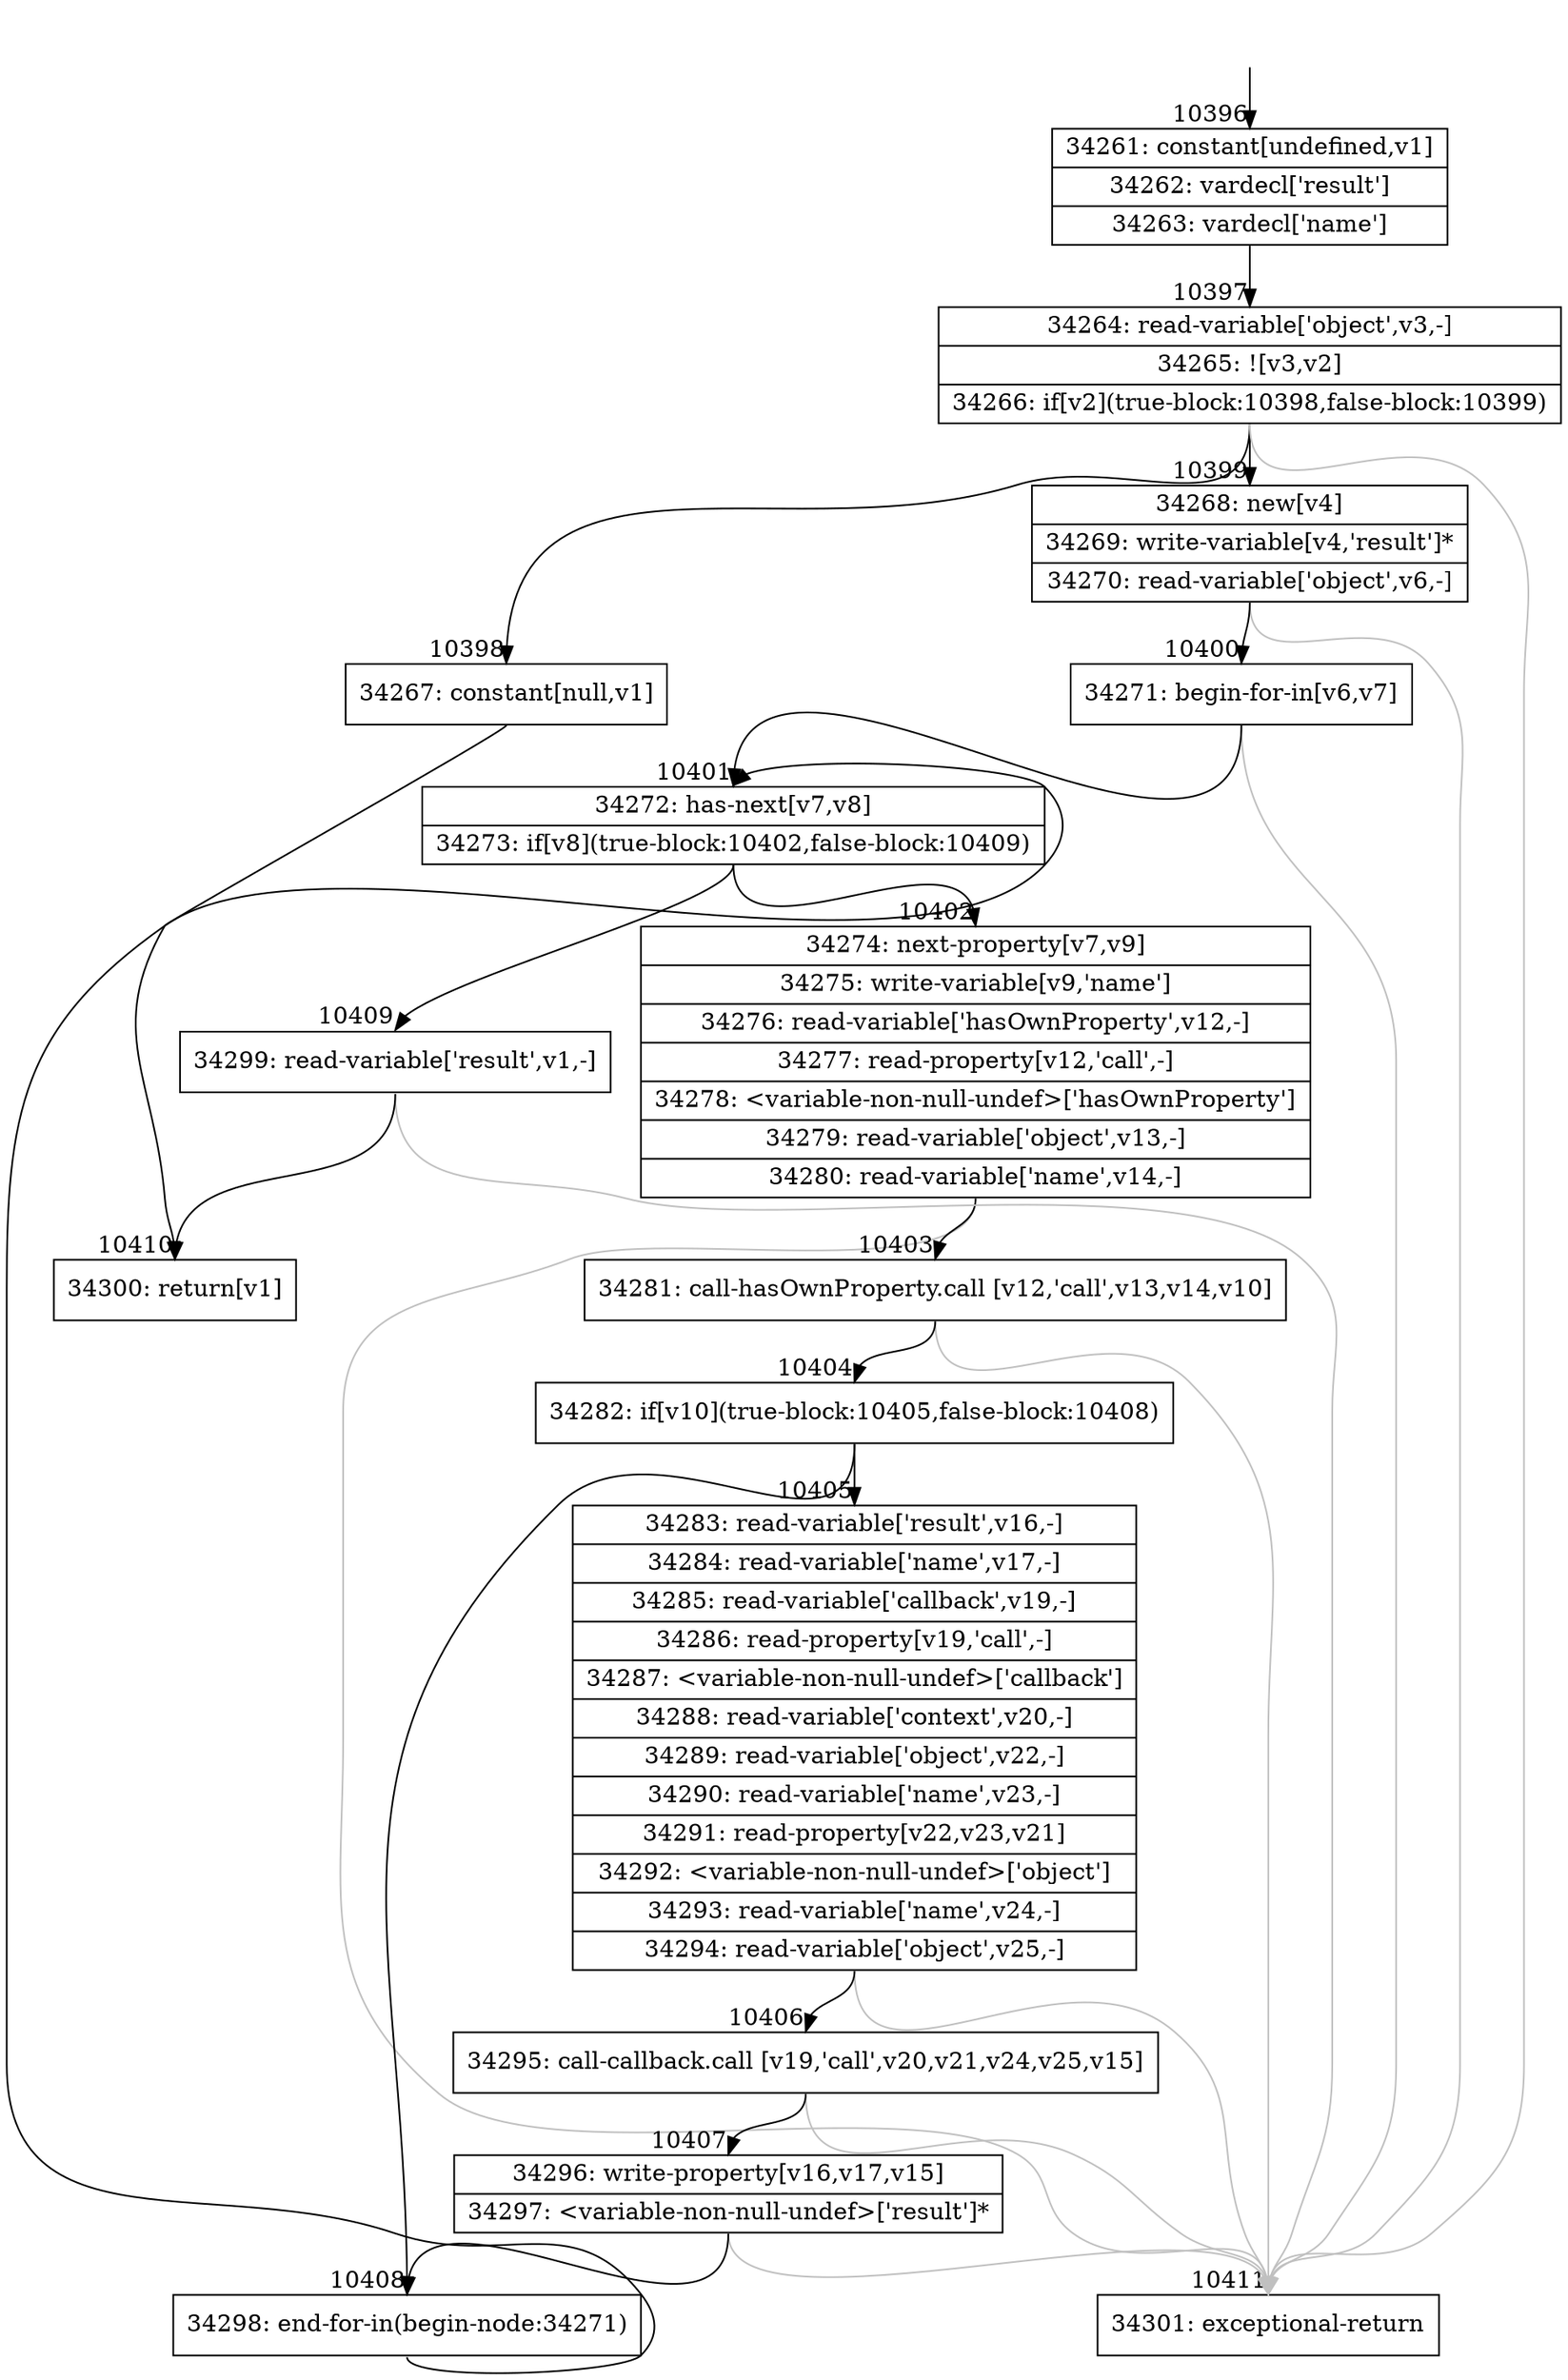 digraph {
rankdir="TD"
BB_entry785[shape=none,label=""];
BB_entry785 -> BB10396 [tailport=s, headport=n, headlabel="    10396"]
BB10396 [shape=record label="{34261: constant[undefined,v1]|34262: vardecl['result']|34263: vardecl['name']}" ] 
BB10396 -> BB10397 [tailport=s, headport=n, headlabel="      10397"]
BB10397 [shape=record label="{34264: read-variable['object',v3,-]|34265: ![v3,v2]|34266: if[v2](true-block:10398,false-block:10399)}" ] 
BB10397 -> BB10398 [tailport=s, headport=n, headlabel="      10398"]
BB10397 -> BB10399 [tailport=s, headport=n, headlabel="      10399"]
BB10397 -> BB10411 [tailport=s, headport=n, color=gray, headlabel="      10411"]
BB10398 [shape=record label="{34267: constant[null,v1]}" ] 
BB10398 -> BB10410 [tailport=s, headport=n, headlabel="      10410"]
BB10399 [shape=record label="{34268: new[v4]|34269: write-variable[v4,'result']*|34270: read-variable['object',v6,-]}" ] 
BB10399 -> BB10400 [tailport=s, headport=n, headlabel="      10400"]
BB10399 -> BB10411 [tailport=s, headport=n, color=gray]
BB10400 [shape=record label="{34271: begin-for-in[v6,v7]}" ] 
BB10400 -> BB10401 [tailport=s, headport=n, headlabel="      10401"]
BB10400 -> BB10411 [tailport=s, headport=n, color=gray]
BB10401 [shape=record label="{34272: has-next[v7,v8]|34273: if[v8](true-block:10402,false-block:10409)}" ] 
BB10401 -> BB10402 [tailport=s, headport=n, headlabel="      10402"]
BB10401 -> BB10409 [tailport=s, headport=n, headlabel="      10409"]
BB10402 [shape=record label="{34274: next-property[v7,v9]|34275: write-variable[v9,'name']|34276: read-variable['hasOwnProperty',v12,-]|34277: read-property[v12,'call',-]|34278: \<variable-non-null-undef\>['hasOwnProperty']|34279: read-variable['object',v13,-]|34280: read-variable['name',v14,-]}" ] 
BB10402 -> BB10403 [tailport=s, headport=n, headlabel="      10403"]
BB10402 -> BB10411 [tailport=s, headport=n, color=gray]
BB10403 [shape=record label="{34281: call-hasOwnProperty.call [v12,'call',v13,v14,v10]}" ] 
BB10403 -> BB10404 [tailport=s, headport=n, headlabel="      10404"]
BB10403 -> BB10411 [tailport=s, headport=n, color=gray]
BB10404 [shape=record label="{34282: if[v10](true-block:10405,false-block:10408)}" ] 
BB10404 -> BB10405 [tailport=s, headport=n, headlabel="      10405"]
BB10404 -> BB10408 [tailport=s, headport=n, headlabel="      10408"]
BB10405 [shape=record label="{34283: read-variable['result',v16,-]|34284: read-variable['name',v17,-]|34285: read-variable['callback',v19,-]|34286: read-property[v19,'call',-]|34287: \<variable-non-null-undef\>['callback']|34288: read-variable['context',v20,-]|34289: read-variable['object',v22,-]|34290: read-variable['name',v23,-]|34291: read-property[v22,v23,v21]|34292: \<variable-non-null-undef\>['object']|34293: read-variable['name',v24,-]|34294: read-variable['object',v25,-]}" ] 
BB10405 -> BB10406 [tailport=s, headport=n, headlabel="      10406"]
BB10405 -> BB10411 [tailport=s, headport=n, color=gray]
BB10406 [shape=record label="{34295: call-callback.call [v19,'call',v20,v21,v24,v25,v15]}" ] 
BB10406 -> BB10407 [tailport=s, headport=n, headlabel="      10407"]
BB10406 -> BB10411 [tailport=s, headport=n, color=gray]
BB10407 [shape=record label="{34296: write-property[v16,v17,v15]|34297: \<variable-non-null-undef\>['result']*}" ] 
BB10407 -> BB10408 [tailport=s, headport=n]
BB10407 -> BB10411 [tailport=s, headport=n, color=gray]
BB10408 [shape=record label="{34298: end-for-in(begin-node:34271)}" ] 
BB10408 -> BB10401 [tailport=s, headport=n]
BB10409 [shape=record label="{34299: read-variable['result',v1,-]}" ] 
BB10409 -> BB10410 [tailport=s, headport=n]
BB10409 -> BB10411 [tailport=s, headport=n, color=gray]
BB10410 [shape=record label="{34300: return[v1]}" ] 
BB10411 [shape=record label="{34301: exceptional-return}" ] 
//#$~ 18742
}
